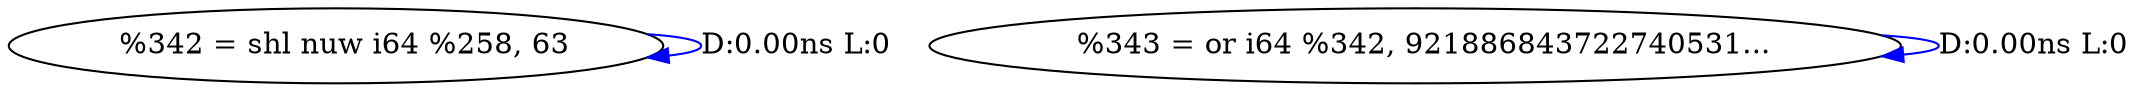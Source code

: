 digraph {
Node0x3352bb0[label="  %342 = shl nuw i64 %258, 63"];
Node0x3352bb0 -> Node0x3352bb0[label="D:0.00ns L:0",color=blue];
Node0x3352c90[label="  %343 = or i64 %342, 921886843722740531..."];
Node0x3352c90 -> Node0x3352c90[label="D:0.00ns L:0",color=blue];
}

